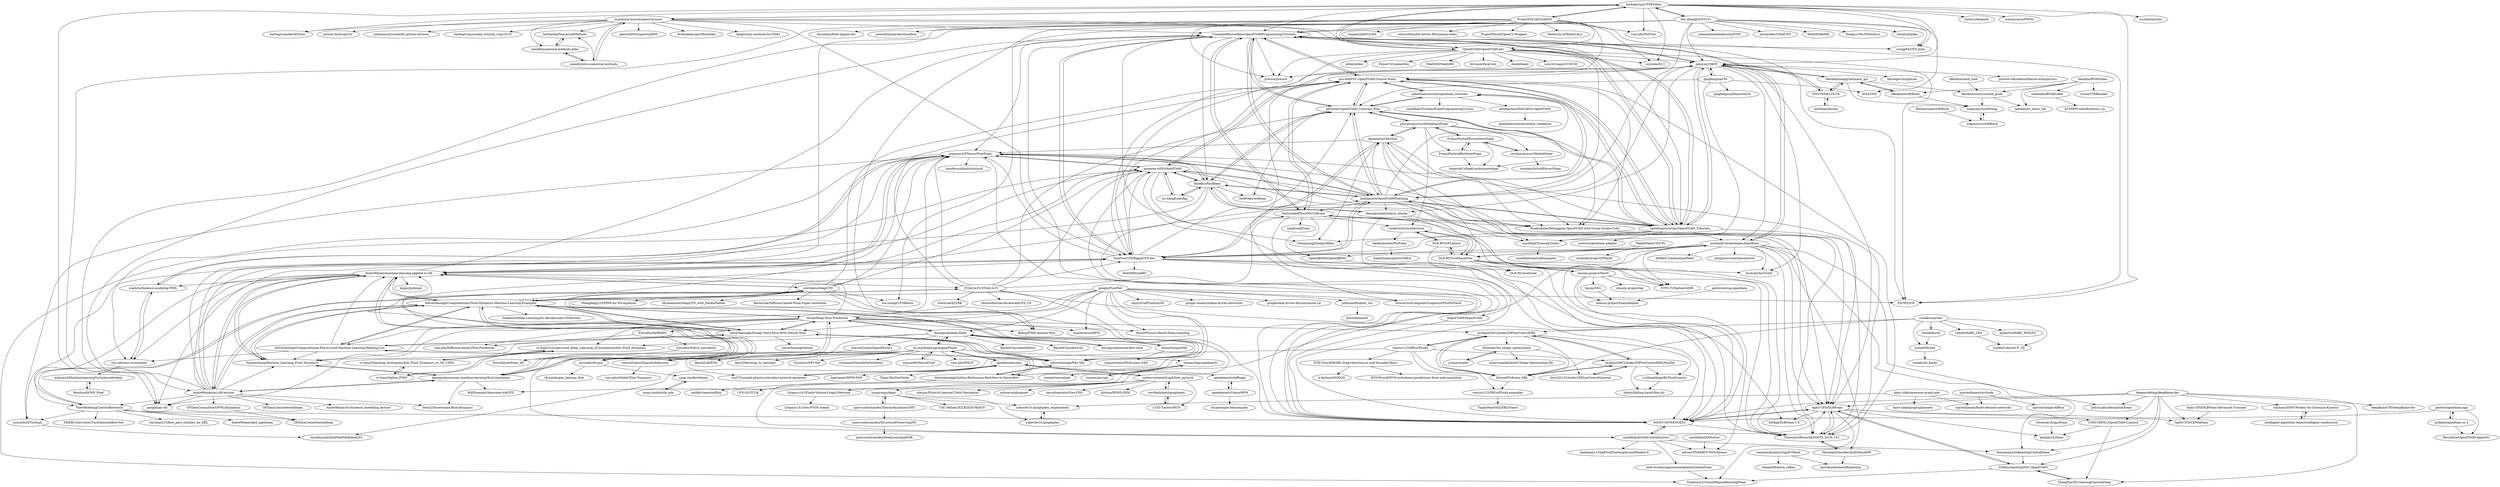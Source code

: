 digraph G {
"barbagroup/CFDPython" -> "barbagroup/AeroPython" ["e"=1]
"barbagroup/CFDPython" -> "UnnamedMoose/BasicOpenFOAMProgrammingTutorials"
"barbagroup/CFDPython" -> "su2code/SU2" ["e"=1]
"barbagroup/CFDPython" -> "numerical-mooc/numerical-mooc"
"barbagroup/CFDPython" -> "surajp92/CFD_Julia" ["e"=1]
"barbagroup/CFDPython" -> "ProjectPhysX/FluidX3D"
"barbagroup/CFDPython" -> "OpenFOAM/OpenFOAM-dev"
"barbagroup/CFDPython" -> "tum-pbs/PhiFlow" ["e"=1]
"barbagroup/CFDPython" -> "thu-zhanghl/CFD101"
"barbagroup/CFDPython" -> "google/jax-cfd" ["e"=1]
"barbagroup/CFDPython" -> "PyFR/PyFR" ["e"=1]
"barbagroup/CFDPython" -> "lululxvi/deepxde" ["e"=1]
"barbagroup/CFDPython" -> "maziarraissi/PINNs" ["e"=1]
"barbagroup/CFDPython" -> "jaheyns/CfdOF"
"barbagroup/CFDPython" -> "nschloe/meshio" ["e"=1]
"DLR-RY/VoFLibrary" -> "DLR-RY/TwoPhaseFlow"
"DLR-RY/VoFLibrary" -> "isoAdvector/isoAdvector"
"DLR-RY/VoFLibrary" -> "DLR-RY/caseFoam"
"mrklein/openfoam-os-x" -> "BrushXue/OpenFOAM-AppleM1"
"mrklein/openfoam-os-x" -> "gerlero/openfoam-app"
"tkeskita/mesh_heal" -> "tkeskita/unstructured_grids"
"tkeskita/unstructured_grids" -> "tkeskita/io_mesh_vtk"
"tkeskita/unstructured_grids" -> "nogenmyr/swiftSnap"
"ITHACA-FV/ITHACA-FV" -> "FlowModelingControl/flowtorch"
"ITHACA-FV/ITHACA-FV" -> "mathLab/EZyRB" ["e"=1]
"ITHACA-FV/ITHACA-FV" -> "WENO-OF/WENOEXT"
"ITHACA-FV/ITHACA-FV" -> "IllinoisRocstar/AccelerateCFD_CE"
"ITHACA-FV/ITHACA-FV" -> "ParticulateFlow/OSCCAR-doc"
"ITHACA-FV/ITHACA-FV" -> "phresher/OpenFOAM_Tutorials_Plus"
"ITHACA-FV/ITHACA-FV" -> "argonne-lcf/TensorFlowFoam"
"ITHACA-FV/ITHACA-FV" -> "ElsevierSoftwareX/SOFTX_2018_143"
"ITHACA-FV/ITHACA-FV" -> "psu-efd/PSU-OpenFOAM-Course-Notes"
"ITHACA-FV/ITHACA-FV" -> "argonne-lcf/PythonFOAM"
"daidezhi/interPlicFoam" -> "daidezhi/geometricVofExt"
"cselab/korali" -> "cselab/Mirheo"
"fluiddyn/fluidfoam" -> "argonne-lcf/PythonFOAM"
"fluiddyn/fluidfoam" -> "phresher/OpenFOAM_Tutorials_Plus"
"fluiddyn/fluidfoam" -> "WENO-OF/WENOEXT"
"fluiddyn/fluidfoam" -> "damogranlabs/classy_blocks"
"fluiddyn/fluidfoam" -> "SedFoam/sedfoam" ["e"=1]
"fluiddyn/fluidfoam" -> "jnmlujnmlu/OpenFOAMTeaching"
"fluiddyn/fluidfoam" -> "Aalto-CFD/DLBFoam"
"fluiddyn/fluidfoam" -> "xu-xianghua/ofpp"
"fluiddyn/fluidfoam" -> "syavash20/TurbLab"
"fluiddyn/fluidfoam" -> "argonne-lcf/TensorFlowFoam"
"thunil/tempoGAN" -> "byungsook/deep-fluids"
"thunil/tempoGAN" -> "maxwerhahn/Multi-pass-GAN"
"byungsook/deep-fluids" -> "wiewel/LatentSpaceSubdivision"
"byungsook/deep-fluids" -> "wiewel/LatentSpacePhysics"
"byungsook/deep-fluids" -> "thunil/tempoGAN"
"byungsook/deep-fluids" -> "byungsook/neural-flow-style"
"byungsook/deep-fluids" -> "RachelCmy/mantaPatch"
"byungsook/deep-fluids" -> "thunil/Deep-Flow-Prediction"
"byungsook/deep-fluids" -> "vc-bonn/Unsupervised_Deep_Learning_of_Incompressible_Fluid_Dynamics"
"byungsook/deep-fluids" -> "RachelCmy/den2vel"
"byungsook/deep-fluids" -> "isl-org/DeepLagrangianFluids"
"loliverhennigh/Computational-Physics-and-Machine-Learning-Reading-List" -> "loliverhennigh/Phy-Net"
"loliverhennigh/Computational-Physics-and-Machine-Learning-Reading-List" -> "loliverhennigh/Computational-Fluid-Dynamics-Machine-Learning-Examples"
"loliverhennigh/Computational-Physics-and-Machine-Learning-Reading-List" -> "YunchaoYang/Machine_Learning_Fluid_Dynamics"
"loliverhennigh/Computational-Physics-and-Machine-Learning-Reading-List" -> "loliverhennigh/Steady-State-Flow-With-Neural-Nets"
"loliverhennigh/Computational-Physics-and-Machine-Learning-Reading-List" -> "cics-nd/rans-uncertainty"
"loliverhennigh/Computational-Physics-and-Machine-Learning-Reading-List" -> "AndreWeiner/machine-learning-applied-to-cfd"
"jerabaul29/Cylinder2DFlowControlDRL" -> "jerabaul29/Cylinder2DFlowControlDRLParallel"
"jerabaul29/Cylinder2DFlowControlDRL" -> "DonsetPG/fenics-DRL"
"jerabaul29/Cylinder2DFlowControlDRL" -> "thw1021/Cylinder2DFlowControlGeneral"
"jerabaul29/Cylinder2DFlowControlDRL" -> "venturi123/DRLinFluids"
"jerabaul29/Cylinder2DFlowControlDRL" -> "cfl-minds/drl_shape_optimization"
"jerabaul29/Cylinder2DFlowControlDRL" -> "LiuYangMage/RLFluidControl"
"jerabaul29/Cylinder2DFlowControlDRLParallel" -> "jerabaul29/Cylinder2DFlowControlDRL"
"jerabaul29/Cylinder2DFlowControlDRLParallel" -> "thw1021/Cylinder2DFlowControlGeneral"
"jerabaul29/Cylinder2DFlowControlDRLParallel" -> "LiuYangMage/RLFluidControl"
"jerabaul29/Cylinder2DFlowControlDRLParallel" -> "DonsetPG/fenics-DRL"
"jerabaul29/Cylinder2DFlowControlDRLParallel" -> "vbelus/falling-liquid-film-drl"
"byungsook/neural-flow-style" -> "byungsook/deep-fluids"
"cselab/smarties" -> "cselab/MARL_LES"
"cselab/smarties" -> "hjbae/SciMARL_WMLES"
"cselab/smarties" -> "cselab/korali"
"cselab/smarties" -> "cselab/CubismUP_3D"
"cselab/smarties" -> "jerabaul29/Cylinder2DFlowControlDRL"
"cselab/smarties" -> "cselab/Mirheo"
"cselab/smarties" -> "DonsetPG/fenics-DRL"
"YunchaoYang/Machine_Learning_Fluid_Dynamics" -> "loliverhennigh/Computational-Fluid-Dynamics-Machine-Learning-Examples"
"YunchaoYang/Machine_Learning_Fluid_Dynamics" -> "ikespand/awesome-machine-learning-fluid-mechanics"
"YunchaoYang/Machine_Learning_Fluid_Dynamics" -> "AndreWeiner/machine-learning-applied-to-cfd"
"AndreWeiner/machine-learning-applied-to-cfd" -> "loliverhennigh/Computational-Fluid-Dynamics-Machine-Learning-Examples"
"AndreWeiner/machine-learning-applied-to-cfd" -> "AndreWeiner/ml-cfd-lecture"
"AndreWeiner/machine-learning-applied-to-cfd" -> "argonne-lcf/TensorFlowFoam"
"AndreWeiner/machine-learning-applied-to-cfd" -> "YunchaoYang/Machine_Learning_Fluid_Dynamics"
"AndreWeiner/machine-learning-applied-to-cfd" -> "ikespand/awesome-machine-learning-fluid-mechanics"
"AndreWeiner/machine-learning-applied-to-cfd" -> "mdribeiro/DeepCFD"
"AndreWeiner/machine-learning-applied-to-cfd" -> "argonne-lcf/PythonFOAM"
"AndreWeiner/machine-learning-applied-to-cfd" -> "SimFlowCFD/RapidCFD-dev"
"AndreWeiner/machine-learning-applied-to-cfd" -> "FlowModelingControl/flowtorch"
"AndreWeiner/machine-learning-applied-to-cfd" -> "cics-nd/rans-uncertainty"
"AndreWeiner/machine-learning-applied-to-cfd" -> "xiaoh/turbulence-modeling-PIML"
"AndreWeiner/machine-learning-applied-to-cfd" -> "ITHACA-FV/ITHACA-FV"
"AndreWeiner/machine-learning-applied-to-cfd" -> "UnnamedMoose/BasicOpenFOAMProgrammingTutorials"
"AndreWeiner/machine-learning-applied-to-cfd" -> "lesgo-jhu/lesgo" ["e"=1]
"AndreWeiner/machine-learning-applied-to-cfd" -> "google/jax-cfd" ["e"=1]
"jolibrain/fluidnet_cxx" -> "kristofe/manta"
"wiewel/LatentSpacePhysics" -> "wiewel/LatentSpaceSubdivision"
"cics-nd/rans-uncertainty" -> "xiaoh/turbulence-modeling-PIML"
"cics-nd/rans-uncertainty" -> "mthsmcd/MachineLearningTurbulenceModels"
"thunil/Deep-Flow-Prediction" -> "loliverhennigh/Computational-Fluid-Dynamics-Machine-Learning-Examples"
"thunil/Deep-Flow-Prediction" -> "locuslab/cfd-gcn"
"thunil/Deep-Flow-Prediction" -> "thunil/Physics-Based-Deep-Learning" ["e"=1]
"thunil/Deep-Flow-Prediction" -> "loliverhennigh/Steady-State-Flow-With-Neural-Nets"
"thunil/Deep-Flow-Prediction" -> "byungsook/deep-fluids"
"thunil/Deep-Flow-Prediction" -> "AndreWeiner/machine-learning-applied-to-cfd"
"thunil/Deep-Flow-Prediction" -> "jerabaul29/Cylinder2DFlowControlDRL"
"thunil/Deep-Flow-Prediction" -> "maziarraissi/HFM" ["e"=1]
"thunil/Deep-Flow-Prediction" -> "Extrality/AirfRANS"
"thunil/Deep-Flow-Prediction" -> "YunchaoYang/Machine_Learning_Fluid_Dynamics"
"thunil/Deep-Flow-Prediction" -> "Raocp/PINN-laminar-flow" ["e"=1]
"thunil/Deep-Flow-Prediction" -> "google/jax-cfd" ["e"=1]
"thunil/Deep-Flow-Prediction" -> "tum-pbs/Diffusion-based-Flow-Prediction"
"thunil/Deep-Flow-Prediction" -> "argonne-lcf/TensorFlowFoam"
"thunil/Deep-Flow-Prediction" -> "vc-bonn/Unsupervised_Deep_Learning_of_Incompressible_Fluid_Dynamics"
"tkeskita/BVtkNodes" -> "tkeskita/io_mesh_vtk"
"tkeskita/BVtkNodes" -> "tkeskita/swiftBlock"
"tkeskita/BVtkNodes" -> "cwant/VTKBlender"
"tkeskita/BVtkNodes" -> "simboden/BVtkNodes"
"tkeskita/BVtkNodes" -> "tkeskita/unstructured_grids"
"cfl-minds/drl_shape_optimization" -> "jviquerat/pbo"
"cfl-minds/drl_shape_optimization" -> "DonsetPG/fenics-DRL"
"cfl-minds/drl_shape_optimization" -> "atharvaaalok/Airfoil-Shape-Optimization-RL"
"HopeFOAM/HopeFOAM" -> "WENO-OF/WENOEXT"
"tkeskita/snappyhexmesh_gui" -> "tkeskita/swiftBlock"
"tkeskita/snappyhexmesh_gui" -> "tkeskita/unstructured_grids"
"tkeskita/snappyhexmesh_gui" -> "ENGYS/HELYX-OS"
"tkeskita/snappyhexmesh_gui" -> "nogenmyr/swiftSnap"
"tkeskita/snappyhexmesh_gui" -> "jaheyns/CfdOF"
"simboden/BVtkNodes" -> "ECMWFCode4Earth/sci_vis"
"xu-xianghua/ofpp" -> "argonne-lcf/PythonFOAM"
"xu-xianghua/ofpp" -> "fluiddyn/fluidfoam"
"xiaoh/turbulence-modeling-PIML" -> "cics-nd/rans-uncertainty"
"xiaoh/turbulence-modeling-PIML" -> "argonne-lcf/TensorFlowFoam"
"smenon/dynamicTopoFvMesh" -> "chanko08/mesh_refine"
"smenon/dynamicTopoFvMesh" -> "tgvoskuilen/meshBalancing"
"syavash20/TurbLab" -> "timofeymukha/libWallModelledLES"
"tkeskita/swiftBlock" -> "nogenmyr/swiftSnap"
"tkeskita/swiftBlock" -> "tkeskita/snappyhexmesh_gui"
"OpenFOAM/OpenFOAM-dev" -> "UnnamedMoose/BasicOpenFOAMProgrammingTutorials"
"OpenFOAM/OpenFOAM-dev" -> "openfoamtutorials/OpenFOAM_Tutorials_"
"OpenFOAM/OpenFOAM-dev" -> "su2code/SU2" ["e"=1]
"OpenFOAM/OpenFOAM-dev" -> "precice/precice" ["e"=1]
"OpenFOAM/OpenFOAM-dev" -> "jnmlujnmlu/OpenFOAMTeaching"
"OpenFOAM/OpenFOAM-dev" -> "Kitware/ParaView" ["e"=1]
"OpenFOAM/OpenFOAM-dev" -> "dealii/dealii" ["e"=1]
"OpenFOAM/OpenFOAM-dev" -> "SimFlowCFD/RapidCFD-dev"
"OpenFOAM/OpenFOAM-dev" -> "PyFR/PyFR" ["e"=1]
"OpenFOAM/OpenFOAM-dev" -> "ucns3d-team/UCNS3D" ["e"=1]
"OpenFOAM/OpenFOAM-dev" -> "mfem/mfem" ["e"=1]
"OpenFOAM/OpenFOAM-dev" -> "jaheyns/CfdOF"
"OpenFOAM/OpenFOAM-dev" -> "ElmerCSC/elmerfem" ["e"=1]
"OpenFOAM/OpenFOAM-dev" -> "barbagroup/CFDPython"
"OpenFOAM/OpenFOAM-dev" -> "Nek5000/Nek5000" ["e"=1]
"numerical-mooc/numerical-mooc" -> "barbagroup/AeroPython" ["e"=1]
"numerical-mooc/numerical-mooc" -> "barbagroup/CFDPython"
"numerical-mooc/numerical-mooc" -> "IanHawke/NumericalMethods"
"numerical-mooc/numerical-mooc" -> "mandli/intro-numerical-methods"
"numerical-mooc/numerical-mooc" -> "spectralDNS/spectralDNS" ["e"=1]
"numerical-mooc/numerical-mooc" -> "mandli/numerical-methods-pdes"
"numerical-mooc/numerical-mooc" -> "firedrakeproject/firedrake" ["e"=1]
"numerical-mooc/numerical-mooc" -> "PyFR/PyFR" ["e"=1]
"numerical-mooc/numerical-mooc" -> "UnnamedMoose/BasicOpenFOAMProgrammingTutorials"
"numerical-mooc/numerical-mooc" -> "openfoamtutorials/OpenFOAM_Tutorials_"
"numerical-mooc/numerical-mooc" -> "hplgit/num-methods-for-PDEs" ["e"=1]
"numerical-mooc/numerical-mooc" -> "python-hydro/pyro2" ["e"=1]
"numerical-mooc/numerical-mooc" -> "jrjohansson/scientific-python-lectures" ["e"=1]
"numerical-mooc/numerical-mooc" -> "SimFlowCFD/RapidCFD-dev"
"numerical-mooc/numerical-mooc" -> "barbagroup/numba_tutorial_scipy2016" ["e"=1]
"quercushernandez/StructurePreservingNN" -> "quercushernandez/DeepLearningMOR"
"thu-zhanghl/CFD101" -> "UnnamedMoose/BasicOpenFOAMProgrammingTutorials"
"thu-zhanghl/CFD101" -> "surajp92/CFD_Julia" ["e"=1]
"thu-zhanghl/CFD101" -> "brli3/CFD" ["e"=1]
"thu-zhanghl/CFD101" -> "jaheyns/CfdOF"
"thu-zhanghl/CFD101" -> "barbagroup/CFDPython"
"thu-zhanghl/CFD101" -> "mhamadmahdialloush/uFVM" ["e"=1]
"thu-zhanghl/CFD101" -> "jxzisacfder/Coll4CFD"
"thu-zhanghl/CFD101" -> "IBAMR/IBAMR" ["e"=1]
"thu-zhanghl/CFD101" -> "Raocp/PINN-laminar-flow" ["e"=1]
"thu-zhanghl/CFD101" -> "Xiangyu-Hu/SPHinXsys" ["e"=1]
"thu-zhanghl/CFD101" -> "bueler/p4pdes" ["e"=1]
"thu-zhanghl/CFD101" -> "AndreWeiner/ml-cfd-lecture"
"thu-zhanghl/CFD101" -> "AndreWeiner/machine-learning-applied-to-cfd"
"thu-zhanghl/CFD101" -> "luo-yining/CFDBench" ["e"=1]
"thu-zhanghl/CFD101" -> "jnmlujnmlu/OpenFOAMTeaching"
"duncanam/rhoReactingCentralFoam" -> "ZSHtju/reactingDNS_OpenFOAM"
"phorgue/porousMultiphaseFoam" -> "Franjcf/hybridPorousInterFoam"
"phorgue/porousMultiphaseFoam" -> "Franjcf/hybridBiotInterFoam"
"phorgue/porousMultiphaseFoam" -> "csoulain/porousMedia4Foam"
"phorgue/porousMultiphaseFoam" -> "phresher/OpenFOAM_Tutorials_Plus"
"phorgue/porousMultiphaseFoam" -> "isoAdvector/isoAdvector"
"phorgue/porousMultiphaseFoam" -> "fppimenta/rheoTool"
"phorgue/porousMultiphaseFoam" -> "ImperialCollegeLondon/porefoam"
"Franjcf/hybridPorousInterFoam" -> "phorgue/porousMultiphaseFoam"
"Franjcf/hybridPorousInterFoam" -> "Franjcf/hybridBiotInterFoam"
"Franjcf/hybridPorousInterFoam" -> "ImperialCollegeLondon/porefoam"
"Franjcf/hybridPorousInterFoam" -> "csoulain/porousMedia4Foam"
"Franjcf/hybridBiotInterFoam" -> "Franjcf/hybridPorousInterFoam"
"Franjcf/hybridBiotInterFoam" -> "ImperialCollegeLondon/porefoam"
"argonne-lcf/TensorFlowFoam" -> "argonne-lcf/PythonFOAM"
"argonne-lcf/TensorFlowFoam" -> "AndreWeiner/machine-learning-applied-to-cfd"
"argonne-lcf/TensorFlowFoam" -> "Aalto-CFD/DLBFoam"
"argonne-lcf/TensorFlowFoam" -> "xiaoh/turbulence-modeling-PIML"
"argonne-lcf/TensorFlowFoam" -> "syavash20/TurbLab"
"argonne-lcf/TensorFlowFoam" -> "Rvadrabade/Debugging-OpenFOAM-with-Visual-Studio-Code"
"argonne-lcf/TensorFlowFoam" -> "jnmlujnmlu/OpenFOAMTeaching"
"argonne-lcf/TensorFlowFoam" -> "WENO-OF/WENOEXT"
"argonne-lcf/TensorFlowFoam" -> "timofeymukha/turbulucid"
"argonne-lcf/TensorFlowFoam" -> "fluiddyn/fluidfoam"
"argonne-lcf/TensorFlowFoam" -> "cics-nd/rans-uncertainty"
"IanHawke/NumericalMethods" -> "mandli/numerical-methods-pdes"
"synthetik-technologies/blastfoam" -> "WENO-OF/WENOEXT"
"synthetik-technologies/blastfoam" -> "hystrath/hyStrath" ["e"=1]
"synthetik-technologies/blastfoam" -> "ElsevierSoftwareX/SOFTX_2018_143"
"synthetik-technologies/blastfoam" -> "unicfdlab/hybridCentralSolvers"
"synthetik-technologies/blastfoam" -> "Aalto-CFD/DLBFoam"
"synthetik-technologies/blastfoam" -> "JieSun-pku/detonationFoam"
"synthetik-technologies/blastfoam" -> "duncanam/rhoReactingCentralFoam"
"synthetik-technologies/blastfoam" -> "DLR-RY/TwoPhaseFlow"
"synthetik-technologies/blastfoam" -> "HenningScheufler/multiDimAMR"
"synthetik-technologies/blastfoam" -> "OpenQBMM/OpenQBMM"
"synthetik-technologies/blastfoam" -> "UnnamedMoose/BasicOpenFOAMProgrammingTutorials"
"synthetik-technologies/blastfoam" -> "STFS-TUDa/blastAMR"
"synthetik-technologies/blastfoam" -> "SimFlowCFD/RapidCFD-dev"
"synthetik-technologies/blastfoam" -> "AMReX-Combustion/PeleC" ["e"=1]
"synthetik-technologies/blastfoam" -> "philipmorrisintl/aerosolved"
"ElsevierSoftwareX/SOFTX_2018_143" -> "HenningScheufler/multiDimAMR"
"ElsevierSoftwareX/SOFTX_2018_143" -> "Aalto-CFD/DLBFoam"
"damogranlabs/classy_blocks" -> "WENO-OF/WENOEXT"
"damogranlabs/classy_blocks" -> "fluiddyn/fluidfoam"
"damogranlabs/classy_blocks" -> "STFS-TUDa/blastAMR"
"damogranlabs/classy_blocks" -> "exasim-project/NeoN"
"Rvadrabade/Debugging-OpenFOAM-with-Visual-Studio-Code" -> "Aalto-CFD/DLBFoam"
"HenningScheufler/multiDimAMR" -> "ElsevierSoftwareX/SOFTX_2018_143"
"HenningScheufler/multiDimAMR" -> "tgvoskuilen/meshBalancing"
"csoulain/porousMedia4Foam" -> "csoulain/hybridPorousFoam"
"csoulain/porousMedia4Foam" -> "Franjcf/hybridPorousInterFoam"
"mdribeiro/DeepCFD" -> "AndreWeiner/machine-learning-applied-to-cfd"
"mdribeiro/DeepCFD" -> "loliverhennigh/Computational-Fluid-Dynamics-Machine-Learning-Examples"
"mdribeiro/DeepCFD" -> "loliverhennigh/Steady-State-Flow-With-Neural-Nets"
"mdribeiro/DeepCFD" -> "Shengfeng233/PINN-for-NS-equation" ["e"=1]
"mdribeiro/DeepCFD" -> "argonne-lcf/PythonFOAM"
"mdribeiro/DeepCFD" -> "zbyandmoon/DeepCFD_with_PaddlePaddle"
"mdribeiro/DeepCFD" -> "luo-yining/CFDBench" ["e"=1]
"mdribeiro/DeepCFD" -> "Raocp/PINN-laminar-flow" ["e"=1]
"mdribeiro/DeepCFD" -> "BaratiLab/Diffusion-based-Fluid-Super-resolution" ["e"=1]
"mdribeiro/DeepCFD" -> "argonne-lcf/TensorFlowFoam"
"mdribeiro/DeepCFD" -> "ikespand/awesome-machine-learning-fluid-mechanics"
"mdribeiro/DeepCFD" -> "jaheyns/CfdOF"
"mdribeiro/DeepCFD" -> "WillDreamer/Awesome-AI4CFD" ["e"=1]
"hpsim/OGL" -> "exasim-project/FoamAdapter"
"thw1021/Cylinder2DFlowControlGeneral" -> "jerabaul29/Cylinder2DFlowControlDRLParallel"
"sungyongs/dpgn" -> "yakovlev31/graphpdes_experiments"
"sungyongs/dpgn" -> "yakovlev31/graphpdes"
"sungyongs/dpgn" -> "quercushernandez/ThermodynamicsGNN"
"sungyongs/dpgn" -> "USC-Melady/ICLR2020-PADGN"
"DonsetPG/fenics-DRL" -> "jerabaul29/Cylinder2DFlowControlDRLParallel"
"DonsetPG/fenics-DRL" -> "venturi123/DRLinFluids-examples"
"DonsetPG/fenics-DRL" -> "jerabaul29/Cylinder2DFlowControlDRL"
"locuslab/cfd-gcn" -> "cfl-minds/gnn_laminar_flow"
"locuslab/cfd-gcn" -> "snap-stanford/lamp"
"locuslab/cfd-gcn" -> "thunil/Deep-Flow-Prediction"
"FlowModelingControl/flowtorch" -> "OFDataCommittee/mlfoam"
"FlowModelingControl/flowtorch" -> "ITHACA-FV/ITHACA-FV"
"FlowModelingControl/flowtorch" -> "darshan315/flow_past_cylinder_by_DRL"
"FlowModelingControl/flowtorch" -> "AndreWeiner/phd_openfoam"
"FlowModelingControl/flowtorch" -> "WENO-OF/WENOEXT"
"FlowModelingControl/flowtorch" -> "syavash20/TurbLab"
"FlowModelingControl/flowtorch" -> "NHERI-SimCenter/TurbulenceInflowTool"
"imfd-stroemungsmechanik/atomizationFoam" -> "TonkomoLLC/multiRegionReactingFoam"
"isl-org/DeepLagrangianFluids" -> "syguan96/NeuroFluid"
"isl-org/DeepLagrangianFluids" -> "tum-pbs/DMCF"
"isl-org/DeepLagrangianFluids" -> "BaratiLab/FGN"
"isl-org/DeepLagrangianFluids" -> "geoelements/gns"
"isl-org/DeepLagrangianFluids" -> "byungsook/deep-fluids"
"isl-org/DeepLagrangianFluids" -> "kks32/learning_to_simulate"
"isl-org/DeepLagrangianFluids" -> "tumaer/lagrangebench"
"isl-org/DeepLagrangianFluids" -> "YunzhuLi/DPI-Net" ["e"=1]
"isl-org/DeepLagrangianFluids" -> "wu375/simple-physics-simulator-pytorch-geometry"
"isl-org/DeepLagrangianFluids" -> "locuslab/cfd-gcn"
"isl-org/DeepLagrangianFluids" -> "cschenck/SmoothParticleNets"
"LiuYangMage/RLFluidControl" -> "vbelus/falling-liquid-film-drl"
"wiewel/LatentSpaceSubdivision" -> "tum-pbs/Global-Flow-Transport"
"ikespand/awesome-machine-learning-fluid-mechanics" -> "YunchaoYang/Machine_Learning_Fluid_Dynamics"
"ikespand/awesome-machine-learning-fluid-mechanics" -> "AndreWeiner/ml-cfd-lecture"
"ikespand/awesome-machine-learning-fluid-mechanics" -> "AndreWeiner/machine-learning-applied-to-cfd"
"ikespand/awesome-machine-learning-fluid-mechanics" -> "loliverhennigh/Computational-Fluid-Dynamics-Machine-Learning-Examples"
"ikespand/awesome-machine-learning-fluid-mechanics" -> "WillDreamer/Awesome-AI4CFD" ["e"=1]
"ikespand/awesome-machine-learning-fluid-mechanics" -> "lento234/awesome-fluid-dynamics" ["e"=1]
"SimFlowCFD/RapidCFD-dev" -> "UnnamedMoose/BasicOpenFOAMProgrammingTutorials"
"SimFlowCFD/RapidCFD-dev" -> "jnmlujnmlu/OpenFOAMTeaching"
"SimFlowCFD/RapidCFD-dev" -> "WENO-OF/WENOEXT"
"SimFlowCFD/RapidCFD-dev" -> "synthetik-technologies/blastfoam"
"SimFlowCFD/RapidCFD-dev" -> "argonne-lcf/TensorFlowFoam"
"SimFlowCFD/RapidCFD-dev" -> "HopeFOAM/HopeFOAM"
"SimFlowCFD/RapidCFD-dev" -> "phresher/OpenFOAM_Tutorials_Plus"
"SimFlowCFD/RapidCFD-dev" -> "fppimenta/rheoTool"
"SimFlowCFD/RapidCFD-dev" -> "AndreWeiner/machine-learning-applied-to-cfd"
"SimFlowCFD/RapidCFD-dev" -> "hystrath/hyStrath" ["e"=1]
"SimFlowCFD/RapidCFD-dev" -> "psu-efd/PSU-OpenFOAM-Course-Notes"
"SimFlowCFD/RapidCFD-dev" -> "ElsevierSoftwareX/SOFTX_2018_143"
"SimFlowCFD/RapidCFD-dev" -> "Nek5000/nekRS" ["e"=1]
"SimFlowCFD/RapidCFD-dev" -> "argonne-lcf/PythonFOAM"
"SimFlowCFD/RapidCFD-dev" -> "unicfdlab/hybridCentralSolvers"
"AndreWeiner/ml-cfd-lecture" -> "AndreWeiner/machine-learning-applied-to-cfd"
"AndreWeiner/ml-cfd-lecture" -> "ikespand/awesome-machine-learning-fluid-mechanics"
"AndreWeiner/ml-cfd-lecture" -> "loliverhennigh/Computational-Fluid-Dynamics-Machine-Learning-Examples"
"AndreWeiner/ml-cfd-lecture" -> "argonne-lcf/TensorFlowFoam"
"AndreWeiner/ml-cfd-lecture" -> "FlowModelingControl/flowtorch"
"AndreWeiner/ml-cfd-lecture" -> "OFDataCommittee/drlfoam"
"AndreWeiner/ml-cfd-lecture" -> "lento234/awesome-fluid-dynamics" ["e"=1]
"AndreWeiner/ml-cfd-lecture" -> "UnnamedMoose/BasicOpenFOAMProgrammingTutorials"
"AndreWeiner/ml-cfd-lecture" -> "AndreWeiner/turbulence_modelling_lecture"
"AndreWeiner/ml-cfd-lecture" -> "argonne-lcf/PythonFOAM"
"AndreWeiner/ml-cfd-lecture" -> "google/jax-cfd" ["e"=1]
"AndreWeiner/ml-cfd-lecture" -> "YunchaoYang/Machine_Learning_Fluid_Dynamics"
"AndreWeiner/ml-cfd-lecture" -> "OFDataCommittee/OFMLHackathon"
"AndreWeiner/ml-cfd-lecture" -> "jnmlujnmlu/OpenFOAMTeaching"
"AndreWeiner/ml-cfd-lecture" -> "SimFlowCFD/RapidCFD-dev"
"MahdiNabil/CFD-PC" -> "wyldckat/evapVOFHardt"
"MahdiNabil/CFD-PC" -> "DLR-RY/TwoPhaseFlow"
"DLR-RY/TwoPhaseFlow" -> "ElsevierSoftwareX/SOFTX_2018_143"
"DLR-RY/TwoPhaseFlow" -> "DLR-RY/VoFLibrary"
"DLR-RY/TwoPhaseFlow" -> "STFS-TUDa/blastAMR"
"DLR-RY/TwoPhaseFlow" -> "isoAdvector/isoAdvector"
"DLR-RY/TwoPhaseFlow" -> "WENO-OF/WENOEXT"
"DLR-RY/TwoPhaseFlow" -> "DLR-RY/caseFoam"
"DLR-RY/TwoPhaseFlow" -> "exasim-project/NeoN"
"ZSHtju/reactingDNS_OpenFOAM" -> "ZhangYanTJU/reactingCanteraFoam"
"ZSHtju/reactingDNS_OpenFOAM" -> "Aalto-CFD/DLBFoam"
"ZSHtju/reactingDNS_OpenFOAM" -> "TonkomoLLC/multiRegionReactingFoam"
"argonne-lcf/PythonFOAM" -> "argonne-lcf/TensorFlowFoam"
"argonne-lcf/PythonFOAM" -> "blttkgl/DLBFoam-1.0"
"argonne-lcf/PythonFOAM" -> "fluiddyn/fluidfoam"
"argonne-lcf/PythonFOAM" -> "Aalto-CFD/DLBFoam"
"argonne-lcf/PythonFOAM" -> "xu-xianghua/ofpp"
"argonne-lcf/PythonFOAM" -> "WENO-OF/WENOEXT"
"argonne-lcf/PythonFOAM" -> "psu-efd/PSU-OpenFOAM-Course-Notes"
"argonne-lcf/PythonFOAM" -> "Rvadrabade/Debugging-OpenFOAM-with-Visual-Studio-Code"
"argonne-lcf/PythonFOAM" -> "TonkomoLLC/multiRegionReactingFoam"
"argonne-lcf/PythonFOAM" -> "ElsevierSoftwareX/SOFTX_2018_143"
"ZhangYanTJU/reactingCanteraFoam" -> "ZSHtju/reactingDNS_OpenFOAM"
"Aalto-CFD/DLBFoam" -> "ZSHtju/reactingDNS_OpenFOAM"
"Aalto-CFD/DLBFoam" -> "Aalto-CFD/CEMAFoam"
"Aalto-CFD/DLBFoam" -> "kahilah/ct2foam"
"Aalto-CFD/DLBFoam" -> "blttkgl/DLBFoam-1.0"
"Aalto-CFD/DLBFoam" -> "UMN-CRFEL/OpenFOAM-Cantera"
"Aalto-CFD/DLBFoam" -> "ElsevierSoftwareX/SOFTX_2018_143"
"Aalto-CFD/DLBFoam" -> "WENO-OF/WENOEXT"
"Aalto-CFD/DLBFoam" -> "TonkomoLLC/multiRegionReactingFoam"
"openfoamtutorials/OpenFOAM_Tutorials_" -> "jnmlujnmlu/OpenFOAMTeaching"
"openfoamtutorials/OpenFOAM_Tutorials_" -> "phresher/OpenFOAM_Tutorials_Plus"
"openfoamtutorials/OpenFOAM_Tutorials_" -> "psu-efd/PSU-OpenFOAM-Course-Notes"
"openfoamtutorials/OpenFOAM_Tutorials_" -> "UnnamedMoose/BasicOpenFOAMProgrammingTutorials"
"openfoamtutorials/OpenFOAM_Tutorials_" -> "openfoamtutorials/openfoam_tutorials"
"openfoamtutorials/OpenFOAM_Tutorials_" -> "OpenFOAM/OpenFOAM-dev"
"openfoamtutorials/OpenFOAM_Tutorials_" -> "ParticulateFlow/OSCCAR-doc"
"openfoamtutorials/OpenFOAM_Tutorials_" -> "SimFlowCFD/RapidCFD-dev"
"openfoamtutorials/OpenFOAM_Tutorials_" -> "jaheyns/CfdOF"
"openfoamtutorials/OpenFOAM_Tutorials_" -> "unicfdlab/TrainingTracks"
"openfoamtutorials/OpenFOAM_Tutorials_" -> "precice/openfoam-adapter" ["e"=1]
"openfoamtutorials/OpenFOAM_Tutorials_" -> "synthetik-technologies/blastfoam"
"openfoamtutorials/OpenFOAM_Tutorials_" -> "ChenguangZhang/sdfibm" ["e"=1]
"openfoamtutorials/OpenFOAM_Tutorials_" -> "fppimenta/rheoTool"
"openfoamtutorials/OpenFOAM_Tutorials_" -> "ElsevierSoftwareX/SOFTX_2018_143"
"vc-bonn/Unsupervised_Deep_Learning_of_Incompressible_Fluid_Dynamics" -> "vc-bonn/Teaching_Incompressible_Fluid_Dynamics_to_3D_CNNs"
"vc-bonn/Unsupervised_Deep_Learning_of_Incompressible_Fluid_Dynamics" -> "vc-bonn/Spline_PINN"
"jviquerat/pbo" -> "cfl-minds/drl_shape_optimization"
"kaist-silab/awesome-graph-pde" -> "kaist-silab/graphsplinenets"
"kaist-silab/awesome-graph-pde" -> "yakovlev31/graphpdes_experiments"
"kaist-silab/awesome-graph-pde" -> "martenlienen/finite-element-networks"
"ParticulateFlow/OSCCAR-doc" -> "psu-efd/PSU-OpenFOAM-Course-Notes"
"ParticulateFlow/OSCCAR-doc" -> "WENO-OF/WENOEXT"
"ParticulateFlow/OSCCAR-doc" -> "isoAdvector/isoAdvector"
"ParticulateFlow/OSCCAR-doc" -> "Rvadrabade/Debugging-OpenFOAM-with-Visual-Studio-Code"
"ParticulateFlow/OSCCAR-doc" -> "UnnamedMoose/BasicOpenFOAMProgrammingTutorials"
"ParticulateFlow/OSCCAR-doc" -> "OpenQBMM/OpenQBMM"
"ParticulateFlow/OSCCAR-doc" -> "xiaoh/sediFoam" ["e"=1]
"ParticulateFlow/OSCCAR-doc" -> "openfoamtutorials/OpenFOAM_Tutorials_"
"wwMark/meshgraphnets" -> "echowve/meshGraphNets_pytorch"
"wwMark/meshgraphnets" -> "CCSI-Toolset/MGN"
"wu375/simple-physics-simulator-pytorch-geometry" -> "geoelements/gns"
"psu-efd/PSU-OpenFOAM-Course-Notes" -> "phresher/OpenFOAM_Tutorials_Plus"
"psu-efd/PSU-OpenFOAM-Course-Notes" -> "Rvadrabade/Debugging-OpenFOAM-with-Visual-Studio-Code"
"psu-efd/PSU-OpenFOAM-Course-Notes" -> "ParticulateFlow/OSCCAR-doc"
"psu-efd/PSU-OpenFOAM-Course-Notes" -> "openfoamtutorials/OpenFOAM_Tutorials_"
"psu-efd/PSU-OpenFOAM-Course-Notes" -> "jnmlujnmlu/OpenFOAMTeaching"
"psu-efd/PSU-OpenFOAM-Course-Notes" -> "UnnamedMoose/BasicOpenFOAMProgrammingTutorials"
"psu-efd/PSU-OpenFOAM-Course-Notes" -> "openfoamtutorials/openfoam_tutorials"
"psu-efd/PSU-OpenFOAM-Course-Notes" -> "argonne-lcf/PythonFOAM"
"psu-efd/PSU-OpenFOAM-Course-Notes" -> "ElsevierSoftwareX/SOFTX_2018_143"
"vc-bonn/Teaching_Incompressible_Fluid_Dynamics_to_3D_CNNs" -> "vc-bonn/Unsupervised_Deep_Learning_of_Incompressible_Fluid_Dynamics"
"vc-bonn/Teaching_Incompressible_Fluid_Dynamics_to_3D_CNNs" -> "vc-bonn/Spline_PINN"
"yakovlev31/graphpdes" -> "yakovlev31/graphpdes_experiments"
"yakovlev31/graphpdes_experiments" -> "yakovlev31/graphpdes"
"cselab/MARL_LES" -> "cselab/CubismUP_3D"
"OpenQBMM/OpenQBMM" -> "WENO-OF/WENOEXT"
"phresher/OpenFOAM_Tutorials_Plus" -> "psu-efd/PSU-OpenFOAM-Course-Notes"
"phresher/OpenFOAM_Tutorials_Plus" -> "jnmlujnmlu/OpenFOAMTeaching"
"phresher/OpenFOAM_Tutorials_Plus" -> "openfoamtutorials/openfoam_tutorials"
"phresher/OpenFOAM_Tutorials_Plus" -> "openfoamtutorials/OpenFOAM_Tutorials_"
"phresher/OpenFOAM_Tutorials_Plus" -> "UnnamedMoose/BasicOpenFOAMProgrammingTutorials"
"phresher/OpenFOAM_Tutorials_Plus" -> "fluiddyn/fluidfoam"
"phresher/OpenFOAM_Tutorials_Plus" -> "Rvadrabade/Debugging-OpenFOAM-with-Visual-Studio-Code"
"phresher/OpenFOAM_Tutorials_Plus" -> "SedFoam/sedfoam" ["e"=1]
"phresher/OpenFOAM_Tutorials_Plus" -> "phorgue/porousMultiphaseFoam"
"mandli/numerical-methods-pdes" -> "mandli/intro-numerical-methods"
"mandli/numerical-methods-pdes" -> "IanHawke/NumericalMethods"
"vc-bonn/Spline_PINN" -> "vc-bonn/Unsupervised_Deep_Learning_of_Incompressible_Fluid_Dynamics"
"vc-bonn/Spline_PINN" -> "vc-bonn/Teaching_Incompressible_Fluid_Dynamics_to_3D_CNNs"
"OFDataCommittee/OFMLHackathon" -> "OFDataCommittee/mlfoam"
"geoelements/gns" -> "wu375/simple-physics-simulator-pytorch-geometry"
"geoelements/gns" -> "geoelements/diffmpm"
"geoelements/gns" -> "Yihao-Shi/GeoTaichi" ["e"=1]
"geoelements/gns" -> "echowve/meshGraphNets_pytorch"
"geoelements/gns" -> "isl-org/DeepLagrangianFluids"
"geoelements/gns" -> "haeriamin/MPM-NGF"
"Aalto-CFD/DLBFoam-Advanced-Tutorials" -> "Aalto-CFD/CEMAFoam"
"unicfdlab/TrainingTracks" -> "unicfdlab/realLifeExamples"
"venturi123/DRLinFluids" -> "venturi123/DRLinFluids-examples"
"venturi123/DRLinFluids" -> "jerabaul29/Cylinder2DFlowControlDRL"
"venturi123/DRLinFluids" -> "jerabaul29/Cylinder2DFlowControlDRLParallel"
"venturi123/DRLinFluids" -> "DonsetPG/fenics-DRL"
"venturi123/DRLinFluids" -> "KTH-FlowAI/MARL-drag-reduction-in-wall-bounded-flows"
"venturi123/DRLinFluids" -> "timofeymukha/libWallModelledLES"
"mandli/intro-numerical-methods" -> "mandli/numerical-methods-pdes"
"mandli/intro-numerical-methods" -> "IanHawke/NumericalMethods"
"mandli/intro-numerical-methods" -> "numerical-mooc/numerical-mooc"
"CCSI-Toolset/MGN" -> "wwMark/meshgraphnets"
"echowve/meshGraphNets_pytorch" -> "wwMark/meshgraphnets"
"echowve/meshGraphNets_pytorch" -> "CCSI-Toolset/MGN"
"echowve/meshGraphNets_pytorch" -> "xjwxjw/Pytorch-Learned-Cloth-Simulation"
"echowve/meshGraphNets_pytorch" -> "sungyongs/dpgn"
"echowve/meshGraphNets_pytorch" -> "geoelements/gns"
"echowve/meshGraphNets_pytorch" -> "echowve/phygnnet"
"echowve/meshGraphNets_pytorch" -> "neuraloperator/Geo-FNO" ["e"=1]
"echowve/meshGraphNets_pytorch" -> "Eydcao/BSMS-GNN"
"echowve/meshGraphNets_pytorch" -> "Litianyu141/Finite-Volume-Graph-Network"
"Litianyu141/Finite-Volume-Graph-Network" -> "Litianyu141/Gen-FVGN-steady"
"quercushernandez/ThermodynamicsGNN" -> "sungyongs/dpgn"
"quercushernandez/ThermodynamicsGNN" -> "quercushernandez/StructurePreservingNN"
"nextfoam/baram" -> "ENGYS/HELYX-OS"
"gerlero/openfoam-app" -> "mrklein/openfoam-os-x"
"gerlero/openfoam-app" -> "BrushXue/OpenFOAM-AppleM1"
"gerlero/openfoam-app" -> "WENO-OF/WENOEXT"
"UMN-CRFEL/OpenFOAM-Cantera" -> "kahilah/ct2foam"
"UMN-CRFEL/OpenFOAM-Cantera" -> "ZhangYanTJU/reactingCanteraFoam"
"petebachant/NACAFoil-OpenFOAM" -> "openfoamtutorials/airfoil_validation"
"syguan96/NeuroFluid" -> "isl-org/DeepLagrangianFluids"
"flowkersma/swiftBlock" -> "nogenmyr/swiftBlock"
"snap-stanford/lamp" -> "snap-stanford/le_pde"
"ProjectPhysX/FluidX3D" -> "barbagroup/CFDPython"
"ProjectPhysX/FluidX3D" -> "ProjectPhysX/OpenCL-Wrapper" ["e"=1]
"ProjectPhysX/FluidX3D" -> "su2code/SU2" ["e"=1]
"ProjectPhysX/FluidX3D" -> "tum-pbs/PhiFlow" ["e"=1]
"ProjectPhysX/FluidX3D" -> "InteractiveComputerGraphics/SPlisHSPlasH" ["e"=1]
"ProjectPhysX/FluidX3D" -> "OpenFOAM/OpenFOAM-dev"
"ProjectPhysX/FluidX3D" -> "WaterLily-jl/WaterLily.jl" ["e"=1]
"ProjectPhysX/FluidX3D" -> "doyubkim/fluid-engine-dev" ["e"=1]
"ProjectPhysX/FluidX3D" -> "google/jax-cfd" ["e"=1]
"ProjectPhysX/FluidX3D" -> "PyFR/PyFR" ["e"=1]
"ProjectPhysX/FluidX3D" -> "peterdsharpe/AeroSandbox" ["e"=1]
"ProjectPhysX/FluidX3D" -> "tumaer/JAXFLUIDS" ["e"=1]
"ProjectPhysX/FluidX3D" -> "UnnamedMoose/BasicOpenFOAMProgrammingTutorials"
"ProjectPhysX/FluidX3D" -> "sthavishtha/list-lattice-Boltzmann-codes" ["e"=1]
"ProjectPhysX/FluidX3D" -> "precice/precice" ["e"=1]
"deepmodeling/deepflame-dev" -> "UMN-CRFEL/OpenFOAM-Cantera"
"deepmodeling/deepflame-dev" -> "Aalto-CFD/DLBFoam"
"deepmodeling/deepflame-dev" -> "ZSHtju/reactingDNS_OpenFOAM"
"deepmodeling/deepflame-dev" -> "JieSun-pku/detonationFoam"
"deepmodeling/deepflame-dev" -> "duncanam/rhoReactingCentralFoam"
"deepmodeling/deepflame-dev" -> "deepflameCFD/deepflame-dev"
"deepmodeling/deepflame-dev" -> "ZhangYanTJU/reactingCanteraFoam"
"deepmodeling/deepflame-dev" -> "tianhanz/DNN-Models-for-Chemical-Kinetics"
"deepmodeling/deepflame-dev" -> "Aalto-CFD/CEMAFoam"
"deepmodeling/deepflame-dev" -> "WENO-OF/WENOEXT"
"venturi123/DRLinFluids-examples" -> "YiqianMao0502/DRLFluent"
"tianhanz/DNN-Models-for-Chemical-Kinetics" -> "intelligent-algorithm-team/intelligent-combustion"
"intelligent-algorithm-team/intelligent-combustion" -> "tianhanz/DNN-Models-for-Chemical-Kinetics"
"Extrality/AirfRANS" -> "Extrality/NACA_simulation"
"Extrality/AirfRANS" -> "Extrality/airfrans_lib"
"Extrality/AirfRANS" -> "tum-pbs/Diffusion-based-Flow-Prediction"
"KTH-FlowAI/MARL-drag-reduction-in-wall-bounded-flows" -> "b-fg/SmartSOD2D"
"KTH-FlowAI/MARL-drag-reduction-in-wall-bounded-flows" -> "KTH-FlowAI/FCN-turbulence-predictions-from-wall-quantities"
"ENGYS/HELYX-OS" -> "jaheyns/CfdOF"
"ENGYS/HELYX-OS" -> "tkeskita/snappyhexmesh_gui"
"ENGYS/HELYX-OS" -> "nextfoam/baram"
"martenlienen/torchode" -> "martenlienen/finite-element-networks"
"martenlienen/torchode" -> "patrick-kidger/diffrax" ["e"=1]
"snap-stanford/le_pde" -> "snap-stanford/lamp"
"geoelements/diffmpm" -> "geoelements/LearnMPM"
"geoelements/LearnMPM" -> "geoelements/diffmpm"
"geoelements/LearnMPM" -> "cb-geo/mpm-benchmarks"
"Weishuo93/NN_Pred" -> "mthsmcd/MachineLearningTurbulenceModels"
"nogenmyr/swiftBlock" -> "nogenmyr/swiftSnap"
"nogenmyr/swiftSnap" -> "nogenmyr/swiftBlock"
"Extrality/NACA_simulation" -> "Extrality/airfrans_lib"
"jnmlujnmlu/OpenFOAMTeaching" -> "openfoamtutorials/OpenFOAM_Tutorials_"
"jnmlujnmlu/OpenFOAMTeaching" -> "phresher/OpenFOAM_Tutorials_Plus"
"jnmlujnmlu/OpenFOAMTeaching" -> "UnnamedMoose/BasicOpenFOAMProgrammingTutorials"
"jnmlujnmlu/OpenFOAMTeaching" -> "psu-efd/PSU-OpenFOAM-Course-Notes"
"jnmlujnmlu/OpenFOAMTeaching" -> "openfoamtutorials/openfoam_tutorials"
"jnmlujnmlu/OpenFOAMTeaching" -> "fluiddyn/fluidfoam"
"jnmlujnmlu/OpenFOAMTeaching" -> "argonne-lcf/TensorFlowFoam"
"jnmlujnmlu/OpenFOAMTeaching" -> "SimFlowCFD/RapidCFD-dev"
"jnmlujnmlu/OpenFOAMTeaching" -> "Rvadrabade/Debugging-OpenFOAM-with-Visual-Studio-Code"
"jnmlujnmlu/OpenFOAMTeaching" -> "ParticulateFlow/OSCCAR-doc"
"jnmlujnmlu/OpenFOAMTeaching" -> "ElsevierSoftwareX/SOFTX_2018_143"
"jnmlujnmlu/OpenFOAMTeaching" -> "fppimenta/rheoTool"
"jnmlujnmlu/OpenFOAMTeaching" -> "damogranlabs/classy_blocks"
"jnmlujnmlu/OpenFOAMTeaching" -> "argonne-lcf/PythonFOAM"
"jnmlujnmlu/OpenFOAMTeaching" -> "unicfdlab/TrainingTracks"
"loliverhennigh/Lattice-Boltzmann-fluid-flow-in-Tensorflow" -> "sailfish-team/sailfish" ["e"=1]
"loliverhennigh/Lattice-Boltzmann-fluid-flow-in-Tensorflow" -> "loliverhennigh/Phy-Net"
"loliverhennigh/Lattice-Boltzmann-fluid-flow-in-Tensorflow" -> "loliverhennigh/Steady-State-Flow-With-Neural-Nets"
"loliverhennigh/Lattice-Boltzmann-fluid-flow-in-Tensorflow" -> "CFD-GO/TCLB" ["e"=1]
"qingfengxia/Cfd" -> "jaheyns/CfdOF"
"qingfengxia/Cfd" -> "phresher/OpenFOAM_Tutorials_Plus"
"qingfengxia/Cfd" -> "unicfdlab/TrainingTracks"
"qingfengxia/Cfd" -> "brli3/CFD" ["e"=1]
"qingfengxia/Cfd" -> "qingfengxia/FenicsSolver" ["e"=1]
"tumaer/lagrangebench" -> "tumaer/jax-sph"
"tumaer/lagrangebench" -> "tumaer/neuralsph"
"mthsmcd/MachineLearningTurbulenceModels" -> "Weishuo93/NN_Pred"
"cselab/Mirheo" -> "cselab/old_korali"
"tumaer/jax-sph" -> "tumaer/lagrangebench"
"unicfdlab/hybridCentralSolvers" -> "WENO-OF/WENOEXT"
"unicfdlab/hybridCentralSolvers" -> "advanCFD/libROUNDSchemes"
"unicfdlab/hybridCentralSolvers" -> "Aalto-CFD/DLBFoam"
"unicfdlab/hybridCentralSolvers" -> "imfd-stroemungsmechanik/atomizationFoam"
"unicfdlab/hybridCentralSolvers" -> "danhnam11/realFluidThermophysicalModels-6"
"unicfdlab/hybridCentralSolvers" -> "duncanam/rhoReactingCentralFoam"
"google/FluidNet" -> "loliverhennigh/Phy-Net"
"google/FluidNet" -> "rlguy/GridFluidSim3D" ["e"=1]
"google/FluidNet" -> "byungsook/deep-fluids"
"google/FluidNet" -> "loliverhennigh/Computational-Fluid-Dynamics-Machine-Learning-Examples"
"google/FluidNet" -> "thunil/Deep-Flow-Prediction"
"google/FluidNet" -> "jolibrain/fluidnet_cxx"
"google/FluidNet" -> "google-research/data-driven-advection" ["e"=1]
"google/FluidNet" -> "google/data-driven-discretization-1d" ["e"=1]
"google/FluidNet" -> "loliverhennigh/Steady-State-Flow-With-Neural-Nets"
"google/FluidNet" -> "PyFR/PyFR" ["e"=1]
"google/FluidNet" -> "loliverhennigh/Lattice-Boltzmann-fluid-flow-in-Tensorflow"
"google/FluidNet" -> "loliverhennigh/Computational-Physics-and-Machine-Learning-Reading-List"
"google/FluidNet" -> "thunil/Physics-Based-Deep-Learning" ["e"=1]
"google/FluidNet" -> "maziarraissi/HFM" ["e"=1]
"google/FluidNet" -> "InteractiveComputerGraphics/SPlisHSPlasH" ["e"=1]
"jaheyns/CfdOF" -> "qingfengxia/Cfd"
"jaheyns/CfdOF" -> "ENGYS/HELYX-OS"
"jaheyns/CfdOF" -> "tkeskita/snappyhexmesh_gui"
"jaheyns/CfdOF" -> "UnnamedMoose/BasicOpenFOAMProgrammingTutorials"
"jaheyns/CfdOF" -> "synthetik-technologies/blastfoam"
"jaheyns/CfdOF" -> "SimFlowCFD/RapidCFD-dev"
"jaheyns/CfdOF" -> "psu-efd/PSU-OpenFOAM-Course-Notes"
"jaheyns/CfdOF" -> "precice/precice" ["e"=1]
"jaheyns/CfdOF" -> "openfoamtutorials/OpenFOAM_Tutorials_"
"jaheyns/CfdOF" -> "jnmlujnmlu/OpenFOAMTeaching"
"jaheyns/CfdOF" -> "hkroeger/insightcae"
"jaheyns/CfdOF" -> "damogranlabs/classy_blocks"
"jaheyns/CfdOF" -> "precise-simulation/featool-multiphysics" ["e"=1]
"jaheyns/CfdOF" -> "hystrath/hyStrath" ["e"=1]
"jaheyns/CfdOF" -> "Aalto-CFD/DLBFoam"
"isoAdvector/isoAdvector" -> "DLR-RY/TwoPhaseFlow"
"isoAdvector/isoAdvector" -> "DLR-RY/VoFLibrary"
"isoAdvector/isoAdvector" -> "daidezhi/interPlicFoam"
"loliverhennigh/Phy-Net" -> "loliverhennigh/Steady-State-Flow-With-Neural-Nets"
"loliverhennigh/Phy-Net" -> "loliverhennigh/Computational-Fluid-Dynamics-Machine-Learning-Examples"
"loliverhennigh/Phy-Net" -> "loliverhennigh/Computational-Physics-and-Machine-Learning-Reading-List"
"loliverhennigh/Phy-Net" -> "loliverhennigh/Lattice-Boltzmann-fluid-flow-in-Tensorflow"
"exasim-project/NeoN" -> "exasim-project/FoamAdapter"
"exasim-project/NeoN" -> "STFS-TUDa/blastAMR"
"exasim-project/NeoN" -> "hpsim/OGL"
"exasim-project/NeoN" -> "exasim-project/opi"
"exasim-project/NeoN" -> "advanCFD/libROUNDSchemes"
"openfoamtutorials/openfoam_tutorials" -> "phresher/OpenFOAM_Tutorials_Plus"
"openfoamtutorials/openfoam_tutorials" -> "unicfdlab/TwoDaysFoamProgrammingCourse"
"openfoamtutorials/openfoam_tutorials" -> "psu-efd/PSU-OpenFOAM-Course-Notes"
"openfoamtutorials/openfoam_tutorials" -> "petebachant/NACAFoil-OpenFOAM"
"openfoamtutorials/openfoam_tutorials" -> "openfoamtutorials/OpenFOAM_Tutorials_"
"fppimenta/rheoTool" -> "phorgue/porousMultiphaseFoam"
"fppimenta/rheoTool" -> "ElsevierSoftwareX/SOFTX_2018_143"
"fppimenta/rheoTool" -> "ChenguangZhang/sdfibm" ["e"=1]
"fppimenta/rheoTool" -> "Rvadrabade/Debugging-OpenFOAM-with-Visual-Studio-Code"
"fppimenta/rheoTool" -> "unicfdlab/TrainingTracks"
"fppimenta/rheoTool" -> "argonne-lcf/TensorFlowFoam"
"fppimenta/rheoTool" -> "SimFlowCFD/RapidCFD-dev"
"fppimenta/rheoTool" -> "DLR-RY/TwoPhaseFlow"
"vttresearch/gpuFoam" -> "kahilah/ct2foam"
"loliverhennigh/Steady-State-Flow-With-Neural-Nets" -> "loliverhennigh/Phy-Net"
"loliverhennigh/Steady-State-Flow-With-Neural-Nets" -> "loliverhennigh/Computational-Fluid-Dynamics-Machine-Learning-Examples"
"loliverhennigh/Steady-State-Flow-With-Neural-Nets" -> "loliverhennigh/Lattice-Boltzmann-fluid-flow-in-Tensorflow"
"loliverhennigh/Steady-State-Flow-With-Neural-Nets" -> "thunil/Deep-Flow-Prediction"
"loliverhennigh/Steady-State-Flow-With-Neural-Nets" -> "YunchaoYang/Machine_Learning_Fluid_Dynamics"
"loliverhennigh/Steady-State-Flow-With-Neural-Nets" -> "mdribeiro/DeepCFD"
"loliverhennigh/Steady-State-Flow-With-Neural-Nets" -> "loliverhennigh/Computational-Physics-and-Machine-Learning-Reading-List"
"loliverhennigh/Steady-State-Flow-With-Neural-Nets" -> "loliverhennigh/latnet"
"loliverhennigh/Steady-State-Flow-With-Neural-Nets" -> "AndreWeiner/machine-learning-applied-to-cfd"
"gerlero/setup-openfoam" -> "exasim-project/FoamAdapter"
"loliverhennigh/Computational-Fluid-Dynamics-Machine-Learning-Examples" -> "AndreWeiner/machine-learning-applied-to-cfd"
"loliverhennigh/Computational-Fluid-Dynamics-Machine-Learning-Examples" -> "loliverhennigh/Phy-Net"
"loliverhennigh/Computational-Fluid-Dynamics-Machine-Learning-Examples" -> "YunchaoYang/Machine_Learning_Fluid_Dynamics"
"loliverhennigh/Computational-Fluid-Dynamics-Machine-Learning-Examples" -> "loliverhennigh/Steady-State-Flow-With-Neural-Nets"
"loliverhennigh/Computational-Fluid-Dynamics-Machine-Learning-Examples" -> "loliverhennigh/Computational-Physics-and-Machine-Learning-Reading-List"
"loliverhennigh/Computational-Fluid-Dynamics-Machine-Learning-Examples" -> "thunil/Deep-Flow-Prediction"
"loliverhennigh/Computational-Fluid-Dynamics-Machine-Learning-Examples" -> "ikespand/awesome-machine-learning-fluid-mechanics"
"loliverhennigh/Computational-Fluid-Dynamics-Machine-Learning-Examples" -> "mdribeiro/DeepCFD"
"loliverhennigh/Computational-Fluid-Dynamics-Machine-Learning-Examples" -> "AndreWeiner/ml-cfd-lecture"
"loliverhennigh/Computational-Fluid-Dynamics-Machine-Learning-Examples" -> "argonne-lcf/TensorFlowFoam"
"loliverhennigh/Computational-Fluid-Dynamics-Machine-Learning-Examples" -> "loliverhennigh/Lattice-Boltzmann-fluid-flow-in-Tensorflow"
"loliverhennigh/Computational-Fluid-Dynamics-Machine-Learning-Examples" -> "Saakaarb/Deep-Learning-for-Aerodynamic-Prediction"
"loliverhennigh/Computational-Fluid-Dynamics-Machine-Learning-Examples" -> "SimFlowCFD/RapidCFD-dev"
"UnnamedMoose/BasicOpenFOAMProgrammingTutorials" -> "jnmlujnmlu/OpenFOAMTeaching"
"UnnamedMoose/BasicOpenFOAMProgrammingTutorials" -> "openfoamtutorials/OpenFOAM_Tutorials_"
"UnnamedMoose/BasicOpenFOAMProgrammingTutorials" -> "psu-efd/PSU-OpenFOAM-Course-Notes"
"UnnamedMoose/BasicOpenFOAMProgrammingTutorials" -> "phresher/OpenFOAM_Tutorials_Plus"
"UnnamedMoose/BasicOpenFOAMProgrammingTutorials" -> "SimFlowCFD/RapidCFD-dev"
"UnnamedMoose/BasicOpenFOAMProgrammingTutorials" -> "OpenFOAM/OpenFOAM-dev"
"UnnamedMoose/BasicOpenFOAMProgrammingTutorials" -> "synthetik-technologies/blastfoam"
"UnnamedMoose/BasicOpenFOAMProgrammingTutorials" -> "ParticulateFlow/OSCCAR-doc"
"UnnamedMoose/BasicOpenFOAMProgrammingTutorials" -> "argonne-lcf/TensorFlowFoam"
"UnnamedMoose/BasicOpenFOAMProgrammingTutorials" -> "jaheyns/CfdOF"
"UnnamedMoose/BasicOpenFOAMProgrammingTutorials" -> "surajp92/CFD_Julia" ["e"=1]
"UnnamedMoose/BasicOpenFOAMProgrammingTutorials" -> "ChenguangZhang/sdfibm" ["e"=1]
"UnnamedMoose/BasicOpenFOAMProgrammingTutorials" -> "fluiddyn/fluidfoam"
"UnnamedMoose/BasicOpenFOAMProgrammingTutorials" -> "WENO-OF/WENOEXT"
"UnnamedMoose/BasicOpenFOAMProgrammingTutorials" -> "precice/precice" ["e"=1]
"WENO-OF/WENOEXT" -> "Aalto-CFD/DLBFoam"
"WENO-OF/WENOEXT" -> "unicfdlab/hybridCentralSolvers"
"WENO-OF/WENOEXT" -> "ElsevierSoftwareX/SOFTX_2018_143"
"unicfdlab/QGDsolver" -> "advanCFD/libROUNDSchemes"
"barbagroup/CFDPython" ["l"="63.48,-2.809"]
"barbagroup/AeroPython" ["l"="62.801,-2.163"]
"UnnamedMoose/BasicOpenFOAMProgrammingTutorials" ["l"="63.479,-2.731"]
"su2code/SU2" ["l"="63.171,-1.565"]
"numerical-mooc/numerical-mooc" ["l"="63.53,-2.804"]
"surajp92/CFD_Julia" ["l"="63.306,-1.601"]
"ProjectPhysX/FluidX3D" ["l"="63.484,-2.865"]
"OpenFOAM/OpenFOAM-dev" ["l"="63.497,-2.768"]
"tum-pbs/PhiFlow" ["l"="21.772,15.86"]
"thu-zhanghl/CFD101" ["l"="63.455,-2.736"]
"google/jax-cfd" ["l"="21.751,15.857"]
"PyFR/PyFR" ["l"="63.226,-1.553"]
"lululxvi/deepxde" ["l"="21.758,15.917"]
"maziarraissi/PINNs" ["l"="21.719,15.926"]
"jaheyns/CfdOF" ["l"="63.442,-2.695"]
"nschloe/meshio" ["l"="62.794,0.265"]
"DLR-RY/VoFLibrary" ["l"="63.429,-2.797"]
"DLR-RY/TwoPhaseFlow" ["l"="63.429,-2.77"]
"isoAdvector/isoAdvector" ["l"="63.453,-2.779"]
"DLR-RY/caseFoam" ["l"="63.408,-2.809"]
"mrklein/openfoam-os-x" ["l"="63.598,-2.794"]
"BrushXue/OpenFOAM-AppleM1" ["l"="63.582,-2.8"]
"gerlero/openfoam-app" ["l"="63.562,-2.776"]
"tkeskita/mesh_heal" ["l"="63.276,-2.582"]
"tkeskita/unstructured_grids" ["l"="63.295,-2.617"]
"tkeskita/io_mesh_vtk" ["l"="63.275,-2.606"]
"nogenmyr/swiftSnap" ["l"="63.303,-2.643"]
"ITHACA-FV/ITHACA-FV" ["l"="63.476,-2.668"]
"FlowModelingControl/flowtorch" ["l"="63.441,-2.636"]
"mathLab/EZyRB" ["l"="63.045,-1.761"]
"WENO-OF/WENOEXT" ["l"="63.445,-2.715"]
"IllinoisRocstar/AccelerateCFD_CE" ["l"="63.533,-2.657"]
"ParticulateFlow/OSCCAR-doc" ["l"="63.467,-2.719"]
"phresher/OpenFOAM_Tutorials_Plus" ["l"="63.507,-2.697"]
"argonne-lcf/TensorFlowFoam" ["l"="63.483,-2.653"]
"ElsevierSoftwareX/SOFTX_2018_143" ["l"="63.458,-2.714"]
"psu-efd/PSU-OpenFOAM-Course-Notes" ["l"="63.489,-2.707"]
"argonne-lcf/PythonFOAM" ["l"="63.456,-2.668"]
"daidezhi/interPlicFoam" ["l"="63.425,-2.838"]
"daidezhi/geometricVofExt" ["l"="63.409,-2.871"]
"cselab/korali" ["l"="63.793,-2.558"]
"cselab/Mirheo" ["l"="63.791,-2.579"]
"fluiddyn/fluidfoam" ["l"="63.46,-2.684"]
"damogranlabs/classy_blocks" ["l"="63.424,-2.718"]
"SedFoam/sedfoam" ["l"="63.376,-1.244"]
"jnmlujnmlu/OpenFOAMTeaching" ["l"="63.487,-2.694"]
"Aalto-CFD/DLBFoam" ["l"="63.414,-2.698"]
"xu-xianghua/ofpp" ["l"="63.435,-2.661"]
"syavash20/TurbLab" ["l"="63.511,-2.639"]
"thunil/tempoGAN" ["l"="63.584,-2.412"]
"byungsook/deep-fluids" ["l"="63.555,-2.443"]
"maxwerhahn/Multi-pass-GAN" ["l"="63.604,-2.392"]
"wiewel/LatentSpaceSubdivision" ["l"="63.596,-2.432"]
"wiewel/LatentSpacePhysics" ["l"="63.582,-2.443"]
"byungsook/neural-flow-style" ["l"="63.535,-2.425"]
"RachelCmy/mantaPatch" ["l"="63.55,-2.406"]
"thunil/Deep-Flow-Prediction" ["l"="63.541,-2.535"]
"vc-bonn/Unsupervised_Deep_Learning_of_Incompressible_Fluid_Dynamics" ["l"="63.579,-2.482"]
"RachelCmy/den2vel" ["l"="63.562,-2.422"]
"isl-org/DeepLagrangianFluids" ["l"="63.551,-2.36"]
"loliverhennigh/Computational-Physics-and-Machine-Learning-Reading-List" ["l"="63.49,-2.565"]
"loliverhennigh/Phy-Net" ["l"="63.514,-2.549"]
"loliverhennigh/Computational-Fluid-Dynamics-Machine-Learning-Examples" ["l"="63.503,-2.589"]
"YunchaoYang/Machine_Learning_Fluid_Dynamics" ["l"="63.487,-2.586"]
"loliverhennigh/Steady-State-Flow-With-Neural-Nets" ["l"="63.511,-2.568"]
"cics-nd/rans-uncertainty" ["l"="63.462,-2.592"]
"AndreWeiner/machine-learning-applied-to-cfd" ["l"="63.484,-2.629"]
"jerabaul29/Cylinder2DFlowControlDRL" ["l"="63.684,-2.542"]
"jerabaul29/Cylinder2DFlowControlDRLParallel" ["l"="63.701,-2.537"]
"DonsetPG/fenics-DRL" ["l"="63.71,-2.555"]
"thw1021/Cylinder2DFlowControlGeneral" ["l"="63.717,-2.538"]
"venturi123/DRLinFluids" ["l"="63.672,-2.561"]
"cfl-minds/drl_shape_optimization" ["l"="63.731,-2.527"]
"LiuYangMage/RLFluidControl" ["l"="63.699,-2.517"]
"vbelus/falling-liquid-film-drl" ["l"="63.716,-2.514"]
"cselab/smarties" ["l"="63.754,-2.559"]
"cselab/MARL_LES" ["l"="63.776,-2.541"]
"hjbae/SciMARL_WMLES" ["l"="63.764,-2.582"]
"cselab/CubismUP_3D" ["l"="63.774,-2.558"]
"ikespand/awesome-machine-learning-fluid-mechanics" ["l"="63.482,-2.605"]
"AndreWeiner/ml-cfd-lecture" ["l"="63.466,-2.639"]
"mdribeiro/DeepCFD" ["l"="63.503,-2.616"]
"SimFlowCFD/RapidCFD-dev" ["l"="63.472,-2.701"]
"xiaoh/turbulence-modeling-PIML" ["l"="63.463,-2.616"]
"lesgo-jhu/lesgo" ["l"="63.272,-1.573"]
"jolibrain/fluidnet_cxx" ["l"="63.48,-2.482"]
"kristofe/manta" ["l"="63.462,-2.463"]
"mthsmcd/MachineLearningTurbulenceModels" ["l"="63.426,-2.548"]
"locuslab/cfd-gcn" ["l"="63.527,-2.46"]
"thunil/Physics-Based-Deep-Learning" ["l"="21.708,15.89"]
"maziarraissi/HFM" ["l"="21.827,16.052"]
"Extrality/AirfRANS" ["l"="63.587,-2.532"]
"Raocp/PINN-laminar-flow" ["l"="21.731,16.044"]
"tum-pbs/Diffusion-based-Flow-Prediction" ["l"="63.57,-2.52"]
"tkeskita/BVtkNodes" ["l"="63.258,-2.615"]
"tkeskita/swiftBlock" ["l"="63.314,-2.632"]
"cwant/VTKBlender" ["l"="63.222,-2.622"]
"simboden/BVtkNodes" ["l"="63.222,-2.595"]
"jviquerat/pbo" ["l"="63.744,-2.507"]
"atharvaaalok/Airfoil-Shape-Optimization-RL" ["l"="63.758,-2.515"]
"HopeFOAM/HopeFOAM" ["l"="63.513,-2.738"]
"tkeskita/snappyhexmesh_gui" ["l"="63.354,-2.65"]
"ENGYS/HELYX-OS" ["l"="63.374,-2.667"]
"ECMWFCode4Earth/sci_vis" ["l"="63.2,-2.585"]
"smenon/dynamicTopoFvMesh" ["l"="63.591,-2.775"]
"chanko08/mesh_refine" ["l"="63.619,-2.782"]
"tgvoskuilen/meshBalancing" ["l"="63.538,-2.766"]
"timofeymukha/libWallModelledLES" ["l"="63.599,-2.6"]
"openfoamtutorials/OpenFOAM_Tutorials_" ["l"="63.499,-2.726"]
"precice/precice" ["l"="63.046,-1.494"]
"Kitware/ParaView" ["l"="61.932,35.846"]
"dealii/dealii" ["l"="63.067,-1.536"]
"ucns3d-team/UCNS3D" ["l"="63.247,-1.549"]
"mfem/mfem" ["l"="63.053,-1.523"]
"ElmerCSC/elmerfem" ["l"="63.009,-1.512"]
"Nek5000/Nek5000" ["l"="63.204,-1.546"]
"IanHawke/NumericalMethods" ["l"="63.551,-2.854"]
"mandli/intro-numerical-methods" ["l"="63.564,-2.834"]
"spectralDNS/spectralDNS" ["l"="63.239,-1.6"]
"mandli/numerical-methods-pdes" ["l"="63.574,-2.855"]
"firedrakeproject/firedrake" ["l"="63.048,-1.601"]
"hplgit/num-methods-for-PDEs" ["l"="63.083,-1.747"]
"python-hydro/pyro2" ["l"="63.367,-1.65"]
"jrjohansson/scientific-python-lectures" ["l"="48.113,28.299"]
"barbagroup/numba_tutorial_scipy2016" ["l"="44.064,23.877"]
"quercushernandez/StructurePreservingNN" ["l"="63.5,-2.103"]
"quercushernandez/DeepLearningMOR" ["l"="63.484,-2.089"]
"brli3/CFD" ["l"="63.34,-1.61"]
"mhamadmahdialloush/uFVM" ["l"="63.386,-1.617"]
"jxzisacfder/Coll4CFD" ["l"="63.404,-2.721"]
"IBAMR/IBAMR" ["l"="63.212,-1.523"]
"Xiangyu-Hu/SPHinXsys" ["l"="62.669,1.011"]
"bueler/p4pdes" ["l"="63.175,-1.3"]
"luo-yining/CFDBench" ["l"="21.864,15.913"]
"duncanam/rhoReactingCentralFoam" ["l"="63.382,-2.734"]
"ZSHtju/reactingDNS_OpenFOAM" ["l"="63.375,-2.702"]
"phorgue/porousMultiphaseFoam" ["l"="63.548,-2.721"]
"Franjcf/hybridPorousInterFoam" ["l"="63.585,-2.711"]
"Franjcf/hybridBiotInterFoam" ["l"="63.594,-2.726"]
"csoulain/porousMedia4Foam" ["l"="63.605,-2.709"]
"fppimenta/rheoTool" ["l"="63.507,-2.711"]
"ImperialCollegeLondon/porefoam" ["l"="63.577,-2.728"]
"Rvadrabade/Debugging-OpenFOAM-with-Visual-Studio-Code" ["l"="63.475,-2.684"]
"timofeymukha/turbulucid" ["l"="63.537,-2.633"]
"synthetik-technologies/blastfoam" ["l"="63.432,-2.738"]
"hystrath/hyStrath" ["l"="63.247,-1.628"]
"unicfdlab/hybridCentralSolvers" ["l"="63.405,-2.735"]
"JieSun-pku/detonationFoam" ["l"="63.38,-2.752"]
"HenningScheufler/multiDimAMR" ["l"="63.472,-2.753"]
"OpenQBMM/OpenQBMM" ["l"="63.439,-2.756"]
"STFS-TUDa/blastAMR" ["l"="63.406,-2.76"]
"AMReX-Combustion/PeleC" ["l"="63.223,-1.583"]
"philipmorrisintl/aerosolved" ["l"="63.401,-2.782"]
"exasim-project/NeoN" ["l"="63.38,-2.78"]
"csoulain/hybridPorousFoam" ["l"="63.633,-2.708"]
"Shengfeng233/PINN-for-NS-equation" ["l"="21.724,16.076"]
"zbyandmoon/DeepCFD_with_PaddlePaddle" ["l"="63.537,-2.605"]
"BaratiLab/Diffusion-based-Fluid-Super-resolution" ["l"="21.911,15.937"]
"WillDreamer/Awesome-AI4CFD" ["l"="21.909,15.956"]
"hpsim/OGL" ["l"="63.348,-2.797"]
"exasim-project/FoamAdapter" ["l"="63.347,-2.813"]
"sungyongs/dpgn" ["l"="63.544,-2.136"]
"yakovlev31/graphpdes_experiments" ["l"="63.55,-2.091"]
"yakovlev31/graphpdes" ["l"="63.548,-2.109"]
"quercushernandez/ThermodynamicsGNN" ["l"="63.521,-2.122"]
"USC-Melady/ICLR2020-PADGN" ["l"="63.57,-2.125"]
"venturi123/DRLinFluids-examples" ["l"="63.699,-2.576"]
"cfl-minds/gnn_laminar_flow" ["l"="63.506,-2.446"]
"snap-stanford/lamp" ["l"="63.497,-2.426"]
"OFDataCommittee/mlfoam" ["l"="63.415,-2.6"]
"darshan315/flow_past_cylinder_by_DRL" ["l"="63.391,-2.616"]
"AndreWeiner/phd_openfoam" ["l"="63.408,-2.623"]
"NHERI-SimCenter/TurbulenceInflowTool" ["l"="63.397,-2.596"]
"imfd-stroemungsmechanik/atomizationFoam" ["l"="63.384,-2.714"]
"TonkomoLLC/multiRegionReactingFoam" ["l"="63.398,-2.685"]
"syguan96/NeuroFluid" ["l"="63.524,-2.36"]
"tum-pbs/DMCF" ["l"="63.567,-2.336"]
"BaratiLab/FGN" ["l"="63.544,-2.334"]
"geoelements/gns" ["l"="63.551,-2.285"]
"kks32/learning_to_simulate" ["l"="63.575,-2.358"]
"tumaer/lagrangebench" ["l"="63.598,-2.333"]
"YunzhuLi/DPI-Net" ["l"="59.996,16.415"]
"wu375/simple-physics-simulator-pytorch-geometry" ["l"="63.55,-2.312"]
"cschenck/SmoothParticleNets" ["l"="63.52,-2.336"]
"tum-pbs/Global-Flow-Transport" ["l"="63.622,-2.419"]
"lento234/awesome-fluid-dynamics" ["l"="63.311,-1.566"]
"Nek5000/nekRS" ["l"="63.155,-1.529"]
"OFDataCommittee/drlfoam" ["l"="63.441,-2.602"]
"AndreWeiner/turbulence_modelling_lecture" ["l"="63.431,-2.616"]
"OFDataCommittee/OFMLHackathon" ["l"="63.429,-2.586"]
"MahdiNabil/CFD-PC" ["l"="63.385,-2.83"]
"wyldckat/evapVOFHardt" ["l"="63.364,-2.86"]
"ZhangYanTJU/reactingCanteraFoam" ["l"="63.346,-2.704"]
"blttkgl/DLBFoam-1.0" ["l"="63.415,-2.67"]
"Aalto-CFD/CEMAFoam" ["l"="63.344,-2.717"]
"kahilah/ct2foam" ["l"="63.347,-2.685"]
"UMN-CRFEL/OpenFOAM-Cantera" ["l"="63.363,-2.697"]
"openfoamtutorials/openfoam_tutorials" ["l"="63.528,-2.712"]
"unicfdlab/TrainingTracks" ["l"="63.531,-2.688"]
"precice/openfoam-adapter" ["l"="62.957,-1.446"]
"ChenguangZhang/sdfibm" ["l"="63.331,-1.518"]
"vc-bonn/Teaching_Incompressible_Fluid_Dynamics_to_3D_CNNs" ["l"="63.602,-2.486"]
"vc-bonn/Spline_PINN" ["l"="63.605,-2.469"]
"kaist-silab/awesome-graph-pde" ["l"="63.555,-2.048"]
"kaist-silab/graphsplinenets" ["l"="63.575,-2.04"]
"martenlienen/finite-element-networks" ["l"="63.554,-2.011"]
"xiaoh/sediFoam" ["l"="63.355,-1.249"]
"wwMark/meshgraphnets" ["l"="63.551,-2.19"]
"echowve/meshGraphNets_pytorch" ["l"="63.547,-2.215"]
"CCSI-Toolset/MGN" ["l"="63.534,-2.184"]
"geoelements/diffmpm" ["l"="63.579,-2.265"]
"Yihao-Shi/GeoTaichi" ["l"="62.713,1.092"]
"haeriamin/MPM-NGF" ["l"="63.53,-2.269"]
"Aalto-CFD/DLBFoam-Advanced-Tutorials" ["l"="63.307,-2.718"]
"unicfdlab/realLifeExamples" ["l"="63.565,-2.676"]
"KTH-FlowAI/MARL-drag-reduction-in-wall-bounded-flows" ["l"="63.677,-2.511"]
"xjwxjw/Pytorch-Learned-Cloth-Simulation" ["l"="63.516,-2.202"]
"echowve/phygnnet" ["l"="63.574,-2.218"]
"neuraloperator/Geo-FNO" ["l"="21.846,15.918"]
"Eydcao/BSMS-GNN" ["l"="63.521,-2.225"]
"Litianyu141/Finite-Volume-Graph-Network" ["l"="63.579,-2.193"]
"Litianyu141/Gen-FVGN-steady" ["l"="63.599,-2.177"]
"nextfoam/baram" ["l"="63.334,-2.66"]
"petebachant/NACAFoil-OpenFOAM" ["l"="63.588,-2.743"]
"openfoamtutorials/airfoil_validation" ["l"="63.621,-2.751"]
"flowkersma/swiftBlock" ["l"="63.256,-2.654"]
"nogenmyr/swiftBlock" ["l"="63.28,-2.647"]
"snap-stanford/le_pde" ["l"="63.482,-2.411"]
"ProjectPhysX/OpenCL-Wrapper" ["l"="64.257,-2.154"]
"InteractiveComputerGraphics/SPlisHSPlasH" ["l"="62.69,1.061"]
"WaterLily-jl/WaterLily.jl" ["l"="22.13,16.87"]
"doyubkim/fluid-engine-dev" ["l"="-24.746,-27.842"]
"peterdsharpe/AeroSandbox" ["l"="62.786,-2.194"]
"tumaer/JAXFLUIDS" ["l"="63.257,-1.606"]
"sthavishtha/list-lattice-Boltzmann-codes" ["l"="62.711,1.359"]
"deepmodeling/deepflame-dev" ["l"="63.361,-2.725"]
"deepflameCFD/deepflame-dev" ["l"="63.329,-2.738"]
"tianhanz/DNN-Models-for-Chemical-Kinetics" ["l"="63.309,-2.745"]
"YiqianMao0502/DRLFluent" ["l"="63.713,-2.593"]
"intelligent-algorithm-team/intelligent-combustion" ["l"="63.286,-2.753"]
"Extrality/NACA_simulation" ["l"="63.611,-2.525"]
"Extrality/airfrans_lib" ["l"="63.608,-2.541"]
"b-fg/SmartSOD2D" ["l"="63.694,-2.49"]
"KTH-FlowAI/FCN-turbulence-predictions-from-wall-quantities" ["l"="63.677,-2.486"]
"martenlienen/torchode" ["l"="63.554,-1.979"]
"patrick-kidger/diffrax" ["l"="21.779,14.095"]
"geoelements/LearnMPM" ["l"="63.599,-2.255"]
"cb-geo/mpm-benchmarks" ["l"="63.618,-2.244"]
"Weishuo93/NN_Pred" ["l"="63.411,-2.53"]
"loliverhennigh/Lattice-Boltzmann-fluid-flow-in-Tensorflow" ["l"="63.497,-2.544"]
"sailfish-team/sailfish" ["l"="62.72,1.343"]
"CFD-GO/TCLB" ["l"="62.703,1.374"]
"qingfengxia/Cfd" ["l"="63.504,-2.671"]
"qingfengxia/FenicsSolver" ["l"="62.975,-1.822"]
"tumaer/jax-sph" ["l"="63.622,-2.329"]
"tumaer/neuralsph" ["l"="63.612,-2.309"]
"cselab/old_korali" ["l"="63.812,-2.588"]
"advanCFD/libROUNDSchemes" ["l"="63.357,-2.773"]
"danhnam11/realFluidThermophysicalModels-6" ["l"="63.358,-2.753"]
"google/FluidNet" ["l"="63.511,-2.514"]
"rlguy/GridFluidSim3D" ["l"="62.747,1.082"]
"google-research/data-driven-advection" ["l"="21.926,16.042"]
"google/data-driven-discretization-1d" ["l"="21.898,16.016"]
"hkroeger/insightcae" ["l"="63.398,-2.657"]
"precise-simulation/featool-multiphysics" ["l"="63.021,-1.461"]
"exasim-project/opi" ["l"="63.364,-2.806"]
"unicfdlab/TwoDaysFoamProgrammingCourse" ["l"="63.561,-2.7"]
"vttresearch/gpuFoam" ["l"="63.307,-2.685"]
"loliverhennigh/latnet" ["l"="63.479,-2.534"]
"gerlero/setup-openfoam" ["l"="63.326,-2.83"]
"Saakaarb/Deep-Learning-for-Aerodynamic-Prediction" ["l"="63.467,-2.557"]
"unicfdlab/QGDsolver" ["l"="63.321,-2.79"]
}